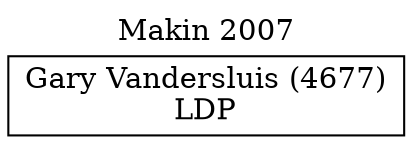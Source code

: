 // House preference flow
digraph "Gary Vandersluis (4677)_Makin_2007" {
	graph [label="Makin 2007" labelloc=t mclimit=10]
	node [shape=box]
	"Gary Vandersluis (4677)" [label="Gary Vandersluis (4677)
LDP"]
}
